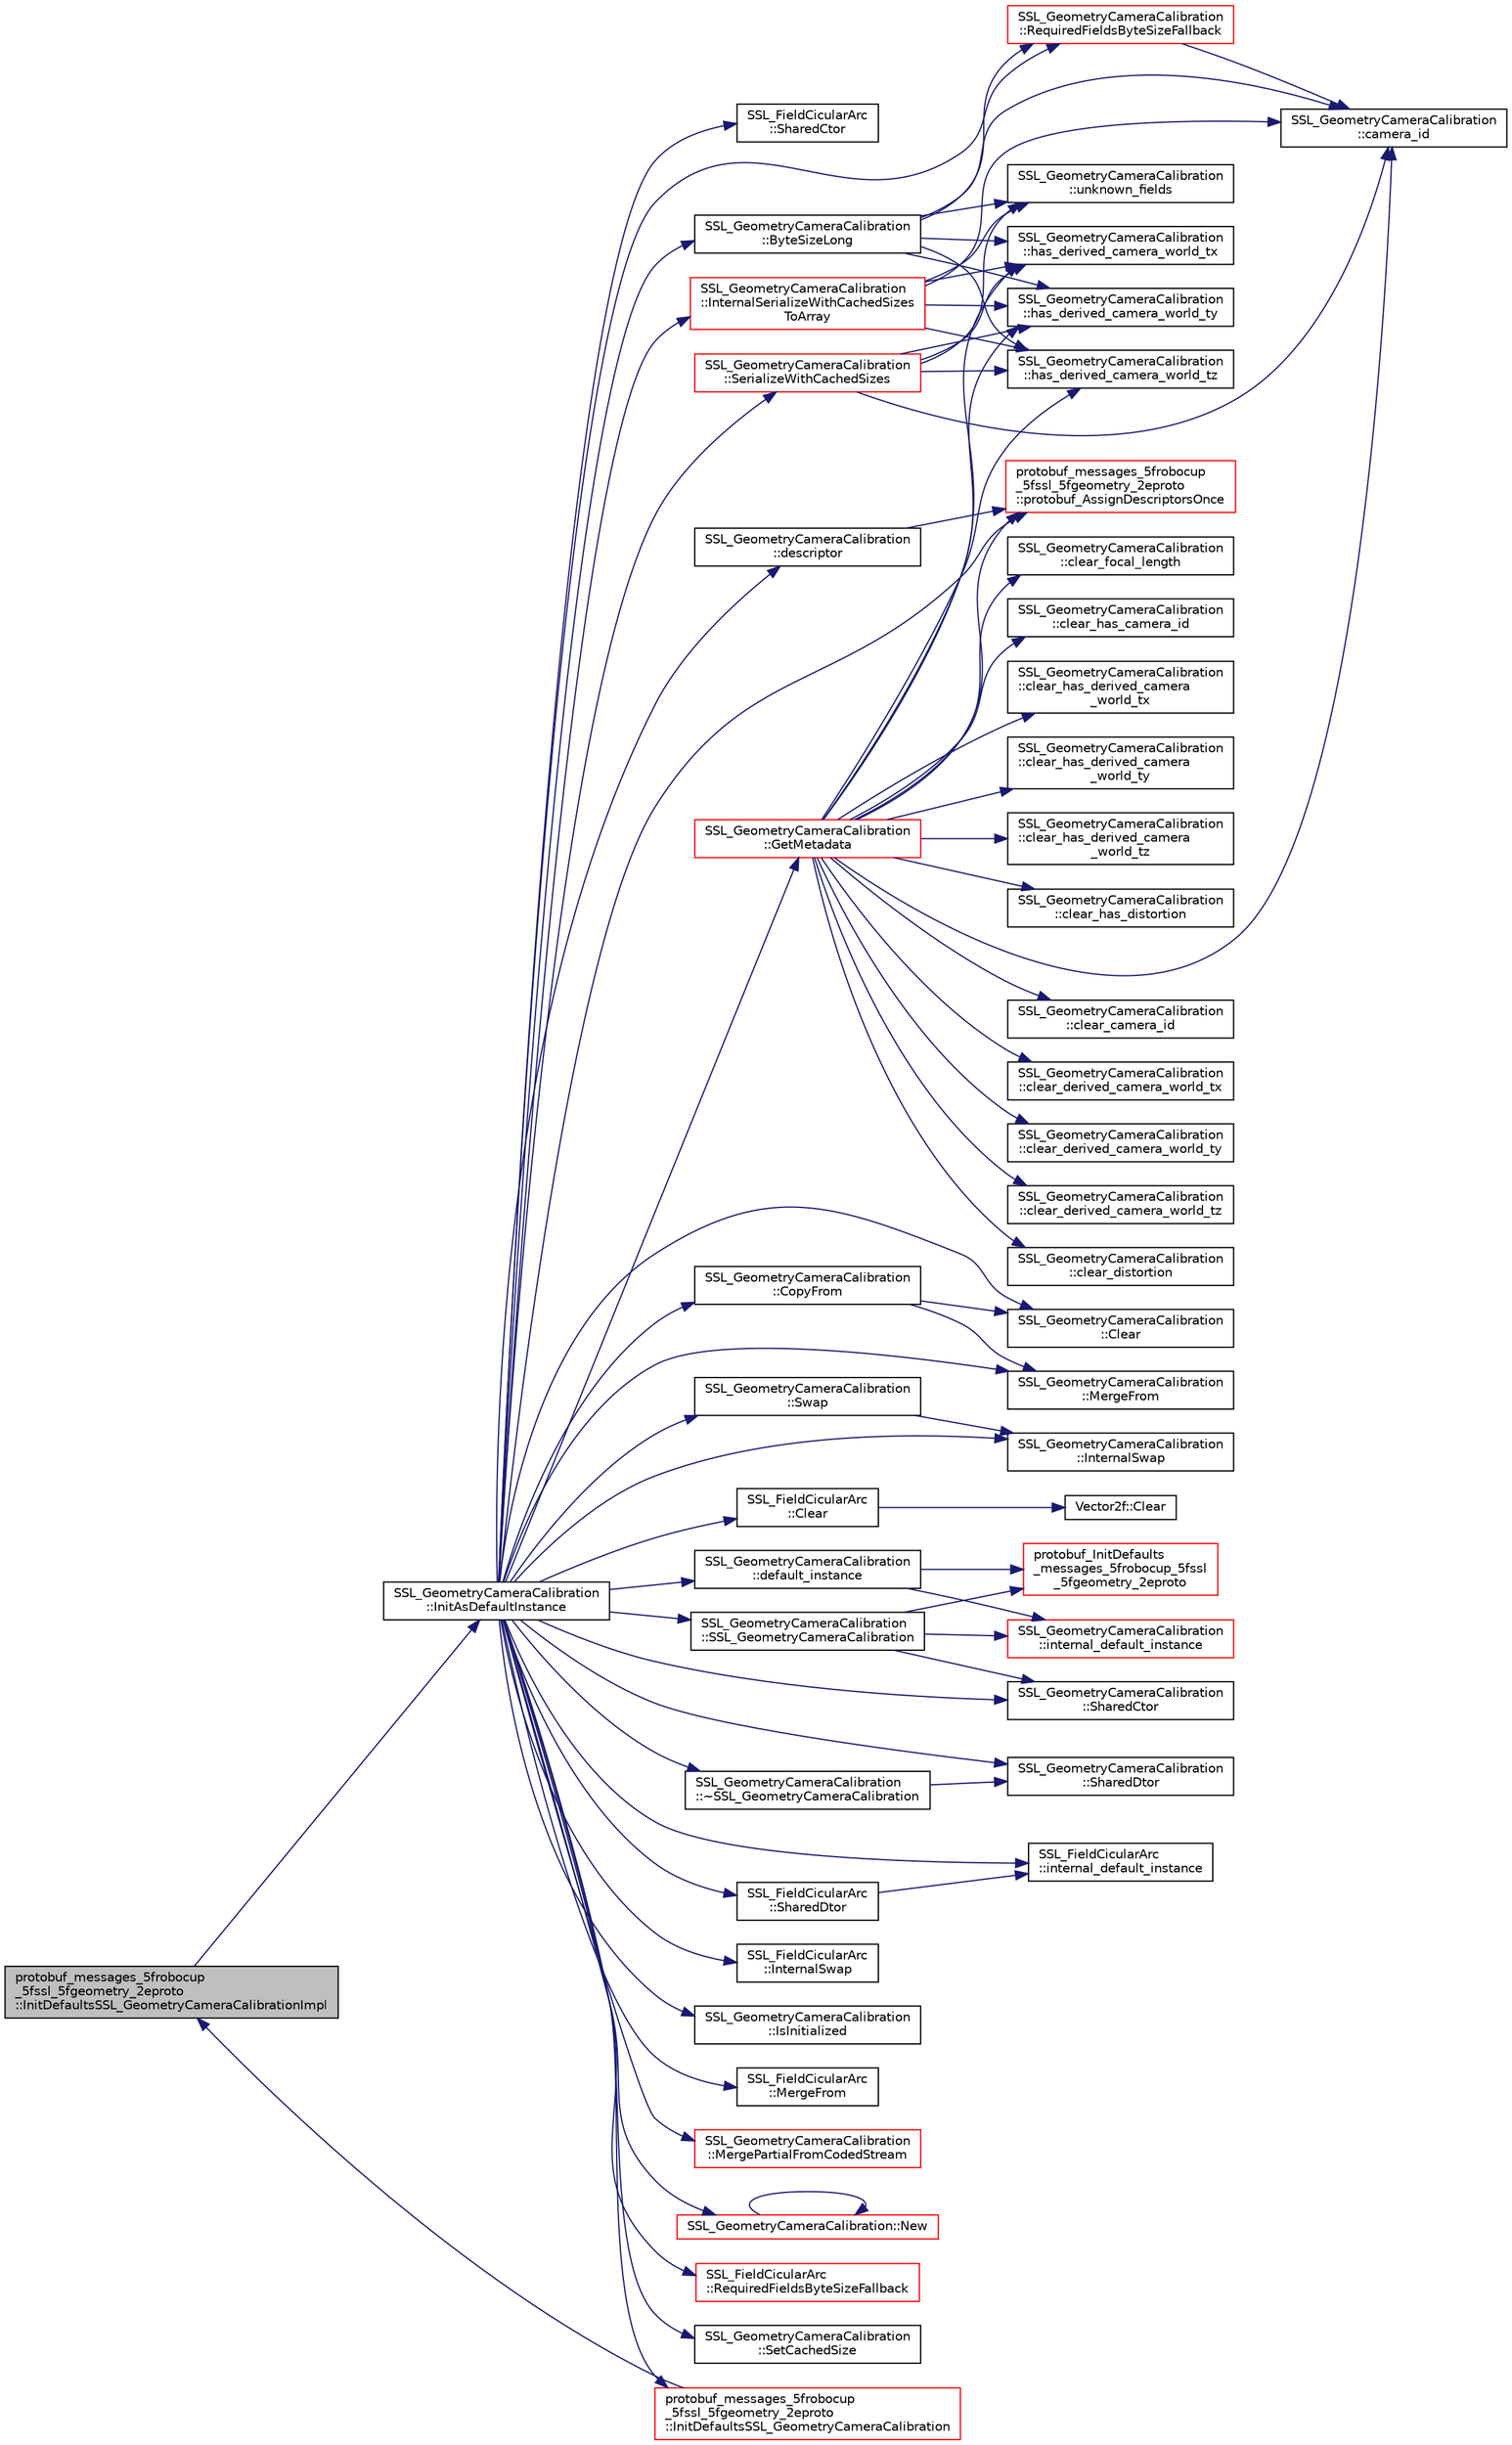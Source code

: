 digraph "protobuf_messages_5frobocup_5fssl_5fgeometry_2eproto::InitDefaultsSSL_GeometryCameraCalibrationImpl"
{
 // INTERACTIVE_SVG=YES
  edge [fontname="Helvetica",fontsize="10",labelfontname="Helvetica",labelfontsize="10"];
  node [fontname="Helvetica",fontsize="10",shape=record];
  rankdir="LR";
  Node1 [label="protobuf_messages_5frobocup\l_5fssl_5fgeometry_2eproto\l::InitDefaultsSSL_GeometryCameraCalibrationImpl",height=0.2,width=0.4,color="black", fillcolor="grey75", style="filled", fontcolor="black"];
  Node1 -> Node2 [color="midnightblue",fontsize="10",style="solid",fontname="Helvetica"];
  Node2 [label="SSL_GeometryCameraCalibration\l::InitAsDefaultInstance",height=0.2,width=0.4,color="black", fillcolor="white", style="filled",URL="$d0/d73/class_s_s_l___geometry_camera_calibration.html#a7ffca6aca209bd8fd45f29ec2ec2fde3"];
  Node2 -> Node3 [color="midnightblue",fontsize="10",style="solid",fontname="Helvetica"];
  Node3 [label="SSL_GeometryCameraCalibration\l::ByteSizeLong",height=0.2,width=0.4,color="black", fillcolor="white", style="filled",URL="$d0/d73/class_s_s_l___geometry_camera_calibration.html#a2f77b8a6d235bcdfea699bb0f238c743"];
  Node3 -> Node4 [color="midnightblue",fontsize="10",style="solid",fontname="Helvetica"];
  Node4 [label="SSL_GeometryCameraCalibration\l::camera_id",height=0.2,width=0.4,color="black", fillcolor="white", style="filled",URL="$d0/d73/class_s_s_l___geometry_camera_calibration.html#a373965d7280a2a26dc6fd7aecbc35e8f"];
  Node3 -> Node5 [color="midnightblue",fontsize="10",style="solid",fontname="Helvetica"];
  Node5 [label="SSL_GeometryCameraCalibration\l::has_derived_camera_world_tx",height=0.2,width=0.4,color="black", fillcolor="white", style="filled",URL="$d0/d73/class_s_s_l___geometry_camera_calibration.html#a1c1a73e8e1007f75d6b3d70775e4b4f4"];
  Node3 -> Node6 [color="midnightblue",fontsize="10",style="solid",fontname="Helvetica"];
  Node6 [label="SSL_GeometryCameraCalibration\l::has_derived_camera_world_ty",height=0.2,width=0.4,color="black", fillcolor="white", style="filled",URL="$d0/d73/class_s_s_l___geometry_camera_calibration.html#af176feb6e5e9b844f5f95b32a1b85387"];
  Node3 -> Node7 [color="midnightblue",fontsize="10",style="solid",fontname="Helvetica"];
  Node7 [label="SSL_GeometryCameraCalibration\l::has_derived_camera_world_tz",height=0.2,width=0.4,color="black", fillcolor="white", style="filled",URL="$d0/d73/class_s_s_l___geometry_camera_calibration.html#a41f860558caff969dd7ceb6c4a6fab03"];
  Node3 -> Node8 [color="midnightblue",fontsize="10",style="solid",fontname="Helvetica"];
  Node8 [label="SSL_GeometryCameraCalibration\l::RequiredFieldsByteSizeFallback",height=0.2,width=0.4,color="red", fillcolor="white", style="filled",URL="$d0/d73/class_s_s_l___geometry_camera_calibration.html#af633544d0b5c34ca4ebcf9106293cd6e"];
  Node8 -> Node4 [color="midnightblue",fontsize="10",style="solid",fontname="Helvetica"];
  Node3 -> Node9 [color="midnightblue",fontsize="10",style="solid",fontname="Helvetica"];
  Node9 [label="SSL_GeometryCameraCalibration\l::unknown_fields",height=0.2,width=0.4,color="black", fillcolor="white", style="filled",URL="$d0/d73/class_s_s_l___geometry_camera_calibration.html#a88ca7c8868055631a5d9ddfa5455b408"];
  Node2 -> Node10 [color="midnightblue",fontsize="10",style="solid",fontname="Helvetica"];
  Node10 [label="SSL_GeometryCameraCalibration\l::Clear",height=0.2,width=0.4,color="black", fillcolor="white", style="filled",URL="$d0/d73/class_s_s_l___geometry_camera_calibration.html#a47aa9c9100dc53b8852de5636e9279a5"];
  Node2 -> Node11 [color="midnightblue",fontsize="10",style="solid",fontname="Helvetica"];
  Node11 [label="SSL_FieldCicularArc\l::Clear",height=0.2,width=0.4,color="black", fillcolor="white", style="filled",URL="$d4/dee/class_s_s_l___field_cicular_arc.html#aeb8142aae4ac3099e7ecf119caf81dfc"];
  Node11 -> Node12 [color="midnightblue",fontsize="10",style="solid",fontname="Helvetica"];
  Node12 [label="Vector2f::Clear",height=0.2,width=0.4,color="black", fillcolor="white", style="filled",URL="$da/dc2/class_vector2f.html#aba8accd8cd62c61d378a947f6612ab1f"];
  Node2 -> Node13 [color="midnightblue",fontsize="10",style="solid",fontname="Helvetica"];
  Node13 [label="SSL_GeometryCameraCalibration\l::CopyFrom",height=0.2,width=0.4,color="black", fillcolor="white", style="filled",URL="$d0/d73/class_s_s_l___geometry_camera_calibration.html#a98397e57031de3c61578e4d064c5ae77"];
  Node13 -> Node10 [color="midnightblue",fontsize="10",style="solid",fontname="Helvetica"];
  Node13 -> Node14 [color="midnightblue",fontsize="10",style="solid",fontname="Helvetica"];
  Node14 [label="SSL_GeometryCameraCalibration\l::MergeFrom",height=0.2,width=0.4,color="black", fillcolor="white", style="filled",URL="$d0/d73/class_s_s_l___geometry_camera_calibration.html#a21e22ef72f3f3590a7634796d3632d46"];
  Node2 -> Node15 [color="midnightblue",fontsize="10",style="solid",fontname="Helvetica"];
  Node15 [label="SSL_GeometryCameraCalibration\l::default_instance",height=0.2,width=0.4,color="black", fillcolor="white", style="filled",URL="$d0/d73/class_s_s_l___geometry_camera_calibration.html#ad1d70fd8f509678adce78e0b36973cc8"];
  Node15 -> Node16 [color="midnightblue",fontsize="10",style="solid",fontname="Helvetica"];
  Node16 [label="SSL_GeometryCameraCalibration\l::internal_default_instance",height=0.2,width=0.4,color="red", fillcolor="white", style="filled",URL="$d0/d73/class_s_s_l___geometry_camera_calibration.html#a349629d4dc7b28dae322a07a94785a31"];
  Node15 -> Node17 [color="midnightblue",fontsize="10",style="solid",fontname="Helvetica"];
  Node17 [label="protobuf_InitDefaults\l_messages_5frobocup_5fssl\l_5fgeometry_2eproto",height=0.2,width=0.4,color="red", fillcolor="white", style="filled",URL="$db/d34/grsim__comm_2include_2proto_2messages__robocup__ssl__geometry_8pb_8cc.html#a860f546ce0c0a350ea28bde1368ef050"];
  Node2 -> Node18 [color="midnightblue",fontsize="10",style="solid",fontname="Helvetica"];
  Node18 [label="SSL_GeometryCameraCalibration\l::descriptor",height=0.2,width=0.4,color="black", fillcolor="white", style="filled",URL="$d0/d73/class_s_s_l___geometry_camera_calibration.html#a0bb8514e7de23c3801f066f3010e9e70"];
  Node18 -> Node19 [color="midnightblue",fontsize="10",style="solid",fontname="Helvetica"];
  Node19 [label="protobuf_messages_5frobocup\l_5fssl_5fgeometry_2eproto\l::protobuf_AssignDescriptorsOnce",height=0.2,width=0.4,color="red", fillcolor="white", style="filled",URL="$d4/d2b/namespaceprotobuf__messages__5frobocup__5fssl__5fgeometry__2eproto.html#a81e8b645220da98df323923b73eed9c1"];
  Node2 -> Node20 [color="midnightblue",fontsize="10",style="solid",fontname="Helvetica"];
  Node20 [label="SSL_GeometryCameraCalibration\l::GetMetadata",height=0.2,width=0.4,color="red", fillcolor="white", style="filled",URL="$d0/d73/class_s_s_l___geometry_camera_calibration.html#aab2f35a885c3bb5996f385857c718be2"];
  Node20 -> Node4 [color="midnightblue",fontsize="10",style="solid",fontname="Helvetica"];
  Node20 -> Node21 [color="midnightblue",fontsize="10",style="solid",fontname="Helvetica"];
  Node21 [label="SSL_GeometryCameraCalibration\l::clear_camera_id",height=0.2,width=0.4,color="black", fillcolor="white", style="filled",URL="$d0/d73/class_s_s_l___geometry_camera_calibration.html#a4e114583b194bfb0f6213c2b75979d6b"];
  Node20 -> Node22 [color="midnightblue",fontsize="10",style="solid",fontname="Helvetica"];
  Node22 [label="SSL_GeometryCameraCalibration\l::clear_derived_camera_world_tx",height=0.2,width=0.4,color="black", fillcolor="white", style="filled",URL="$d0/d73/class_s_s_l___geometry_camera_calibration.html#a0f6bb3ccaa8b2803b2b08043fd102935"];
  Node20 -> Node23 [color="midnightblue",fontsize="10",style="solid",fontname="Helvetica"];
  Node23 [label="SSL_GeometryCameraCalibration\l::clear_derived_camera_world_ty",height=0.2,width=0.4,color="black", fillcolor="white", style="filled",URL="$d0/d73/class_s_s_l___geometry_camera_calibration.html#a1dfe6bd248ddde5afa392ce6819b1a5a"];
  Node20 -> Node24 [color="midnightblue",fontsize="10",style="solid",fontname="Helvetica"];
  Node24 [label="SSL_GeometryCameraCalibration\l::clear_derived_camera_world_tz",height=0.2,width=0.4,color="black", fillcolor="white", style="filled",URL="$d0/d73/class_s_s_l___geometry_camera_calibration.html#a614710268b9e7451d5cd605068038439"];
  Node20 -> Node25 [color="midnightblue",fontsize="10",style="solid",fontname="Helvetica"];
  Node25 [label="SSL_GeometryCameraCalibration\l::clear_distortion",height=0.2,width=0.4,color="black", fillcolor="white", style="filled",URL="$d0/d73/class_s_s_l___geometry_camera_calibration.html#a35d56eab45d873b3ca0cbccbfa1a49f4"];
  Node20 -> Node26 [color="midnightblue",fontsize="10",style="solid",fontname="Helvetica"];
  Node26 [label="SSL_GeometryCameraCalibration\l::clear_focal_length",height=0.2,width=0.4,color="black", fillcolor="white", style="filled",URL="$d0/d73/class_s_s_l___geometry_camera_calibration.html#ac9504374541e74c639ed7dace67e5a40"];
  Node20 -> Node27 [color="midnightblue",fontsize="10",style="solid",fontname="Helvetica"];
  Node27 [label="SSL_GeometryCameraCalibration\l::clear_has_camera_id",height=0.2,width=0.4,color="black", fillcolor="white", style="filled",URL="$d0/d73/class_s_s_l___geometry_camera_calibration.html#ac688bf41bfa69d2bbea46048cb639edf"];
  Node20 -> Node28 [color="midnightblue",fontsize="10",style="solid",fontname="Helvetica"];
  Node28 [label="SSL_GeometryCameraCalibration\l::clear_has_derived_camera\l_world_tx",height=0.2,width=0.4,color="black", fillcolor="white", style="filled",URL="$d0/d73/class_s_s_l___geometry_camera_calibration.html#a79807c9d620c6de0066c62fab867bb24"];
  Node20 -> Node29 [color="midnightblue",fontsize="10",style="solid",fontname="Helvetica"];
  Node29 [label="SSL_GeometryCameraCalibration\l::clear_has_derived_camera\l_world_ty",height=0.2,width=0.4,color="black", fillcolor="white", style="filled",URL="$d0/d73/class_s_s_l___geometry_camera_calibration.html#a728988c8a59c62de3c5dd4e2546afa6f"];
  Node20 -> Node30 [color="midnightblue",fontsize="10",style="solid",fontname="Helvetica"];
  Node30 [label="SSL_GeometryCameraCalibration\l::clear_has_derived_camera\l_world_tz",height=0.2,width=0.4,color="black", fillcolor="white", style="filled",URL="$d0/d73/class_s_s_l___geometry_camera_calibration.html#a2342f518ae01ba7740eda37fdbf79705"];
  Node20 -> Node31 [color="midnightblue",fontsize="10",style="solid",fontname="Helvetica"];
  Node31 [label="SSL_GeometryCameraCalibration\l::clear_has_distortion",height=0.2,width=0.4,color="black", fillcolor="white", style="filled",URL="$d0/d73/class_s_s_l___geometry_camera_calibration.html#ab34216aaa8c80c61000f5e9ca8c1b0c7"];
  Node20 -> Node5 [color="midnightblue",fontsize="10",style="solid",fontname="Helvetica"];
  Node20 -> Node6 [color="midnightblue",fontsize="10",style="solid",fontname="Helvetica"];
  Node20 -> Node7 [color="midnightblue",fontsize="10",style="solid",fontname="Helvetica"];
  Node20 -> Node19 [color="midnightblue",fontsize="10",style="solid",fontname="Helvetica"];
  Node2 -> Node32 [color="midnightblue",fontsize="10",style="solid",fontname="Helvetica"];
  Node32 [label="protobuf_messages_5frobocup\l_5fssl_5fgeometry_2eproto\l::InitDefaultsSSL_GeometryCameraCalibration",height=0.2,width=0.4,color="red", fillcolor="white", style="filled",URL="$d4/d2b/namespaceprotobuf__messages__5frobocup__5fssl__5fgeometry__2eproto.html#a0787c4230e727ee8a9a5290347c73a53"];
  Node32 -> Node1 [color="midnightblue",fontsize="10",style="solid",fontname="Helvetica"];
  Node2 -> Node33 [color="midnightblue",fontsize="10",style="solid",fontname="Helvetica"];
  Node33 [label="SSL_FieldCicularArc\l::internal_default_instance",height=0.2,width=0.4,color="black", fillcolor="white", style="filled",URL="$d4/dee/class_s_s_l___field_cicular_arc.html#a6724a620b6cdaad05b3baa51cbd86c40"];
  Node2 -> Node34 [color="midnightblue",fontsize="10",style="solid",fontname="Helvetica"];
  Node34 [label="SSL_GeometryCameraCalibration\l::InternalSerializeWithCachedSizes\lToArray",height=0.2,width=0.4,color="red", fillcolor="white", style="filled",URL="$d0/d73/class_s_s_l___geometry_camera_calibration.html#ad1fd6c1ce9cbb03c27ea50309e3d0bf7"];
  Node34 -> Node4 [color="midnightblue",fontsize="10",style="solid",fontname="Helvetica"];
  Node34 -> Node5 [color="midnightblue",fontsize="10",style="solid",fontname="Helvetica"];
  Node34 -> Node6 [color="midnightblue",fontsize="10",style="solid",fontname="Helvetica"];
  Node34 -> Node7 [color="midnightblue",fontsize="10",style="solid",fontname="Helvetica"];
  Node34 -> Node9 [color="midnightblue",fontsize="10",style="solid",fontname="Helvetica"];
  Node2 -> Node35 [color="midnightblue",fontsize="10",style="solid",fontname="Helvetica"];
  Node35 [label="SSL_GeometryCameraCalibration\l::InternalSwap",height=0.2,width=0.4,color="black", fillcolor="white", style="filled",URL="$d0/d73/class_s_s_l___geometry_camera_calibration.html#a86dce22e1a5572e1b4b5ceef3f4e81d0"];
  Node2 -> Node36 [color="midnightblue",fontsize="10",style="solid",fontname="Helvetica"];
  Node36 [label="SSL_FieldCicularArc\l::InternalSwap",height=0.2,width=0.4,color="black", fillcolor="white", style="filled",URL="$d4/dee/class_s_s_l___field_cicular_arc.html#adbf1b9345f3d6d49556a2c5e20cd0290"];
  Node2 -> Node37 [color="midnightblue",fontsize="10",style="solid",fontname="Helvetica"];
  Node37 [label="SSL_GeometryCameraCalibration\l::IsInitialized",height=0.2,width=0.4,color="black", fillcolor="white", style="filled",URL="$d0/d73/class_s_s_l___geometry_camera_calibration.html#a031aedf12de5b8c30a24190f0188849f"];
  Node2 -> Node14 [color="midnightblue",fontsize="10",style="solid",fontname="Helvetica"];
  Node2 -> Node38 [color="midnightblue",fontsize="10",style="solid",fontname="Helvetica"];
  Node38 [label="SSL_FieldCicularArc\l::MergeFrom",height=0.2,width=0.4,color="black", fillcolor="white", style="filled",URL="$d4/dee/class_s_s_l___field_cicular_arc.html#aa9a17df2c79c8559f35ff82048e0e3de"];
  Node2 -> Node39 [color="midnightblue",fontsize="10",style="solid",fontname="Helvetica"];
  Node39 [label="SSL_GeometryCameraCalibration\l::MergePartialFromCodedStream",height=0.2,width=0.4,color="red", fillcolor="white", style="filled",URL="$d0/d73/class_s_s_l___geometry_camera_calibration.html#a00bf7a45e6ea1c4a562dd90ac23f3d80"];
  Node2 -> Node40 [color="midnightblue",fontsize="10",style="solid",fontname="Helvetica"];
  Node40 [label="SSL_GeometryCameraCalibration::New",height=0.2,width=0.4,color="red", fillcolor="white", style="filled",URL="$d0/d73/class_s_s_l___geometry_camera_calibration.html#ae0b269c4585c7700bb72218530210f85"];
  Node40 -> Node40 [color="midnightblue",fontsize="10",style="solid",fontname="Helvetica"];
  Node2 -> Node19 [color="midnightblue",fontsize="10",style="solid",fontname="Helvetica"];
  Node2 -> Node8 [color="midnightblue",fontsize="10",style="solid",fontname="Helvetica"];
  Node2 -> Node41 [color="midnightblue",fontsize="10",style="solid",fontname="Helvetica"];
  Node41 [label="SSL_FieldCicularArc\l::RequiredFieldsByteSizeFallback",height=0.2,width=0.4,color="red", fillcolor="white", style="filled",URL="$d4/dee/class_s_s_l___field_cicular_arc.html#a513ca8eb97d5db1a543ccbb9b40df24a"];
  Node2 -> Node42 [color="midnightblue",fontsize="10",style="solid",fontname="Helvetica"];
  Node42 [label="SSL_GeometryCameraCalibration\l::SerializeWithCachedSizes",height=0.2,width=0.4,color="red", fillcolor="white", style="filled",URL="$d0/d73/class_s_s_l___geometry_camera_calibration.html#a3599a2a9cf7e933b2c5c37aff567c7b1"];
  Node42 -> Node4 [color="midnightblue",fontsize="10",style="solid",fontname="Helvetica"];
  Node42 -> Node5 [color="midnightblue",fontsize="10",style="solid",fontname="Helvetica"];
  Node42 -> Node6 [color="midnightblue",fontsize="10",style="solid",fontname="Helvetica"];
  Node42 -> Node7 [color="midnightblue",fontsize="10",style="solid",fontname="Helvetica"];
  Node42 -> Node9 [color="midnightblue",fontsize="10",style="solid",fontname="Helvetica"];
  Node2 -> Node43 [color="midnightblue",fontsize="10",style="solid",fontname="Helvetica"];
  Node43 [label="SSL_GeometryCameraCalibration\l::SetCachedSize",height=0.2,width=0.4,color="black", fillcolor="white", style="filled",URL="$d0/d73/class_s_s_l___geometry_camera_calibration.html#a3c6c6fc2bbf63f2aa56177433ac607b6"];
  Node2 -> Node44 [color="midnightblue",fontsize="10",style="solid",fontname="Helvetica"];
  Node44 [label="SSL_GeometryCameraCalibration\l::SharedCtor",height=0.2,width=0.4,color="black", fillcolor="white", style="filled",URL="$d0/d73/class_s_s_l___geometry_camera_calibration.html#ace4eedd43ddcc733f6541dd98e8f28f5"];
  Node2 -> Node45 [color="midnightblue",fontsize="10",style="solid",fontname="Helvetica"];
  Node45 [label="SSL_FieldCicularArc\l::SharedCtor",height=0.2,width=0.4,color="black", fillcolor="white", style="filled",URL="$d4/dee/class_s_s_l___field_cicular_arc.html#a600eaf783ff21f4df42e7d818efada55"];
  Node2 -> Node46 [color="midnightblue",fontsize="10",style="solid",fontname="Helvetica"];
  Node46 [label="SSL_GeometryCameraCalibration\l::SharedDtor",height=0.2,width=0.4,color="black", fillcolor="white", style="filled",URL="$d0/d73/class_s_s_l___geometry_camera_calibration.html#a2050167d2b8b6117988b933bd80a549c"];
  Node2 -> Node47 [color="midnightblue",fontsize="10",style="solid",fontname="Helvetica"];
  Node47 [label="SSL_FieldCicularArc\l::SharedDtor",height=0.2,width=0.4,color="black", fillcolor="white", style="filled",URL="$d4/dee/class_s_s_l___field_cicular_arc.html#af6ec3bd7c4cc430d45185e9158e12430"];
  Node47 -> Node33 [color="midnightblue",fontsize="10",style="solid",fontname="Helvetica"];
  Node2 -> Node48 [color="midnightblue",fontsize="10",style="solid",fontname="Helvetica"];
  Node48 [label="SSL_GeometryCameraCalibration\l::SSL_GeometryCameraCalibration",height=0.2,width=0.4,color="black", fillcolor="white", style="filled",URL="$d0/d73/class_s_s_l___geometry_camera_calibration.html#a1aedd213456e61cddcf4b6e0184fe083"];
  Node48 -> Node16 [color="midnightblue",fontsize="10",style="solid",fontname="Helvetica"];
  Node48 -> Node17 [color="midnightblue",fontsize="10",style="solid",fontname="Helvetica"];
  Node48 -> Node44 [color="midnightblue",fontsize="10",style="solid",fontname="Helvetica"];
  Node2 -> Node49 [color="midnightblue",fontsize="10",style="solid",fontname="Helvetica"];
  Node49 [label="SSL_GeometryCameraCalibration\l::Swap",height=0.2,width=0.4,color="black", fillcolor="white", style="filled",URL="$d0/d73/class_s_s_l___geometry_camera_calibration.html#ace353fcbe6441c75440f4a7561fe9dfa"];
  Node49 -> Node35 [color="midnightblue",fontsize="10",style="solid",fontname="Helvetica"];
  Node2 -> Node50 [color="midnightblue",fontsize="10",style="solid",fontname="Helvetica"];
  Node50 [label="SSL_GeometryCameraCalibration\l::~SSL_GeometryCameraCalibration",height=0.2,width=0.4,color="black", fillcolor="white", style="filled",URL="$d0/d73/class_s_s_l___geometry_camera_calibration.html#a52e6a900c55170b2fa59b2d156d96b9c"];
  Node50 -> Node46 [color="midnightblue",fontsize="10",style="solid",fontname="Helvetica"];
}
